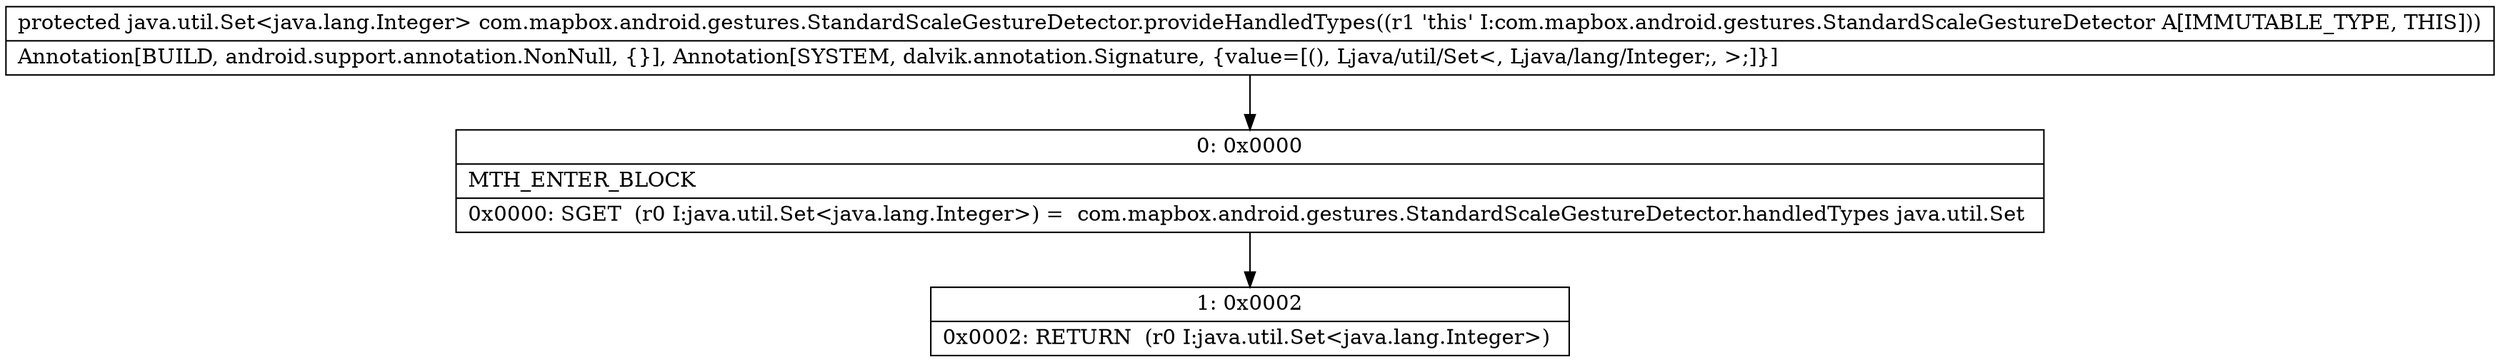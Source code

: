 digraph "CFG forcom.mapbox.android.gestures.StandardScaleGestureDetector.provideHandledTypes()Ljava\/util\/Set;" {
Node_0 [shape=record,label="{0\:\ 0x0000|MTH_ENTER_BLOCK\l|0x0000: SGET  (r0 I:java.util.Set\<java.lang.Integer\>) =  com.mapbox.android.gestures.StandardScaleGestureDetector.handledTypes java.util.Set \l}"];
Node_1 [shape=record,label="{1\:\ 0x0002|0x0002: RETURN  (r0 I:java.util.Set\<java.lang.Integer\>) \l}"];
MethodNode[shape=record,label="{protected java.util.Set\<java.lang.Integer\> com.mapbox.android.gestures.StandardScaleGestureDetector.provideHandledTypes((r1 'this' I:com.mapbox.android.gestures.StandardScaleGestureDetector A[IMMUTABLE_TYPE, THIS]))  | Annotation[BUILD, android.support.annotation.NonNull, \{\}], Annotation[SYSTEM, dalvik.annotation.Signature, \{value=[(), Ljava\/util\/Set\<, Ljava\/lang\/Integer;, \>;]\}]\l}"];
MethodNode -> Node_0;
Node_0 -> Node_1;
}

